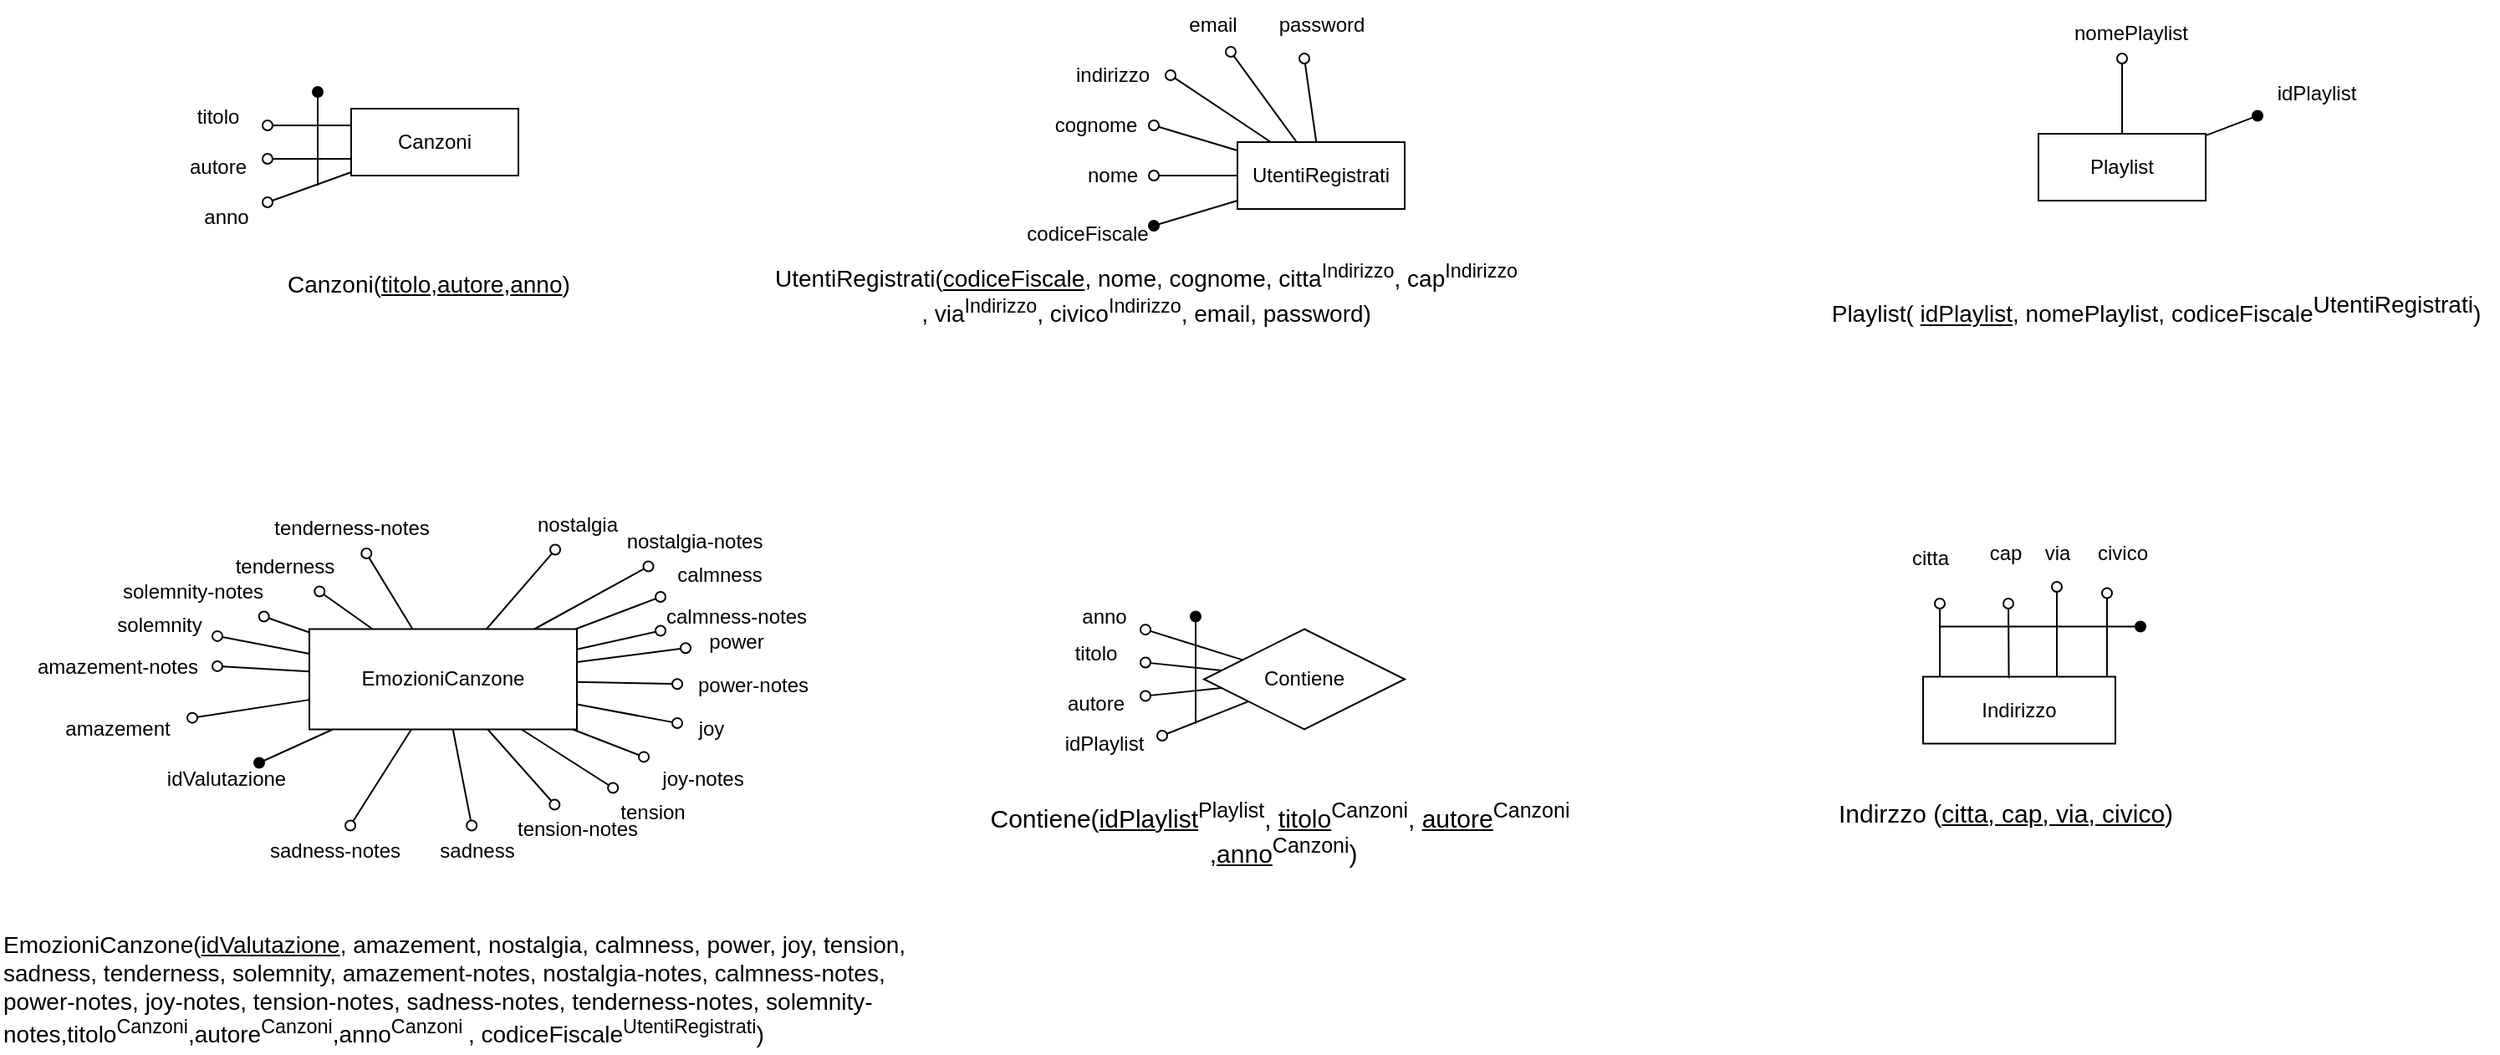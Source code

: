 <mxfile version="21.3.2" type="device">
  <diagram id="R2lEEEUBdFMjLlhIrx00" name="Page-1">
    <mxGraphModel dx="1434" dy="796" grid="1" gridSize="10" guides="1" tooltips="1" connect="1" arrows="1" fold="1" page="1" pageScale="1" pageWidth="1654" pageHeight="1169" math="0" shadow="0" extFonts="Permanent Marker^https://fonts.googleapis.com/css?family=Permanent+Marker">
      <root>
        <mxCell id="0" />
        <mxCell id="1" parent="0" />
        <mxCell id="X9WCBh2QZouLG1bWIAwy-38" value="UtentiRegistrati" style="whiteSpace=wrap;html=1;align=center;" parent="1" vertex="1">
          <mxGeometry x="780" y="354" width="100" height="40" as="geometry" />
        </mxCell>
        <mxCell id="X9WCBh2QZouLG1bWIAwy-39" value="Playlist" style="whiteSpace=wrap;html=1;align=center;" parent="1" vertex="1">
          <mxGeometry x="1259" y="349" width="100" height="40" as="geometry" />
        </mxCell>
        <mxCell id="X9WCBh2QZouLG1bWIAwy-41" value="Canzoni" style="whiteSpace=wrap;html=1;align=center;" parent="1" vertex="1">
          <mxGeometry x="250" y="334" width="100" height="40" as="geometry" />
        </mxCell>
        <mxCell id="X9WCBh2QZouLG1bWIAwy-42" value="EmozioniCanzone" style="whiteSpace=wrap;html=1;align=center;" parent="1" vertex="1">
          <mxGeometry x="225" y="645.25" width="160" height="60" as="geometry" />
        </mxCell>
        <mxCell id="X9WCBh2QZouLG1bWIAwy-43" value="" style="endArrow=none;html=1;rounded=0;startArrow=oval;startFill=1;" parent="1" target="X9WCBh2QZouLG1bWIAwy-38" edge="1">
          <mxGeometry relative="1" as="geometry">
            <mxPoint x="730" y="404" as="sourcePoint" />
            <mxPoint x="800" y="394" as="targetPoint" />
          </mxGeometry>
        </mxCell>
        <mxCell id="X9WCBh2QZouLG1bWIAwy-44" value="" style="endArrow=none;html=1;rounded=0;startArrow=oval;startFill=0;" parent="1" target="X9WCBh2QZouLG1bWIAwy-38" edge="1">
          <mxGeometry relative="1" as="geometry">
            <mxPoint x="730" y="374" as="sourcePoint" />
            <mxPoint x="750" y="354" as="targetPoint" />
          </mxGeometry>
        </mxCell>
        <mxCell id="X9WCBh2QZouLG1bWIAwy-49" value="" style="endArrow=none;html=1;rounded=0;startArrow=oval;startFill=0;" parent="1" target="X9WCBh2QZouLG1bWIAwy-38" edge="1">
          <mxGeometry relative="1" as="geometry">
            <mxPoint x="730" y="344" as="sourcePoint" />
            <mxPoint x="770" y="334" as="targetPoint" />
          </mxGeometry>
        </mxCell>
        <mxCell id="X9WCBh2QZouLG1bWIAwy-50" value="" style="endArrow=none;html=1;rounded=0;startArrow=oval;startFill=0;" parent="1" target="X9WCBh2QZouLG1bWIAwy-38" edge="1">
          <mxGeometry relative="1" as="geometry">
            <mxPoint x="740" y="314" as="sourcePoint" />
            <mxPoint x="790" y="304" as="targetPoint" />
          </mxGeometry>
        </mxCell>
        <mxCell id="X9WCBh2QZouLG1bWIAwy-51" value="" style="endArrow=none;html=1;rounded=0;startArrow=oval;startFill=0;exitX=0.72;exitY=1.033;exitDx=0;exitDy=0;exitPerimeter=0;" parent="1" source="X9WCBh2QZouLG1bWIAwy-58" target="X9WCBh2QZouLG1bWIAwy-38" edge="1">
          <mxGeometry relative="1" as="geometry">
            <mxPoint x="780" y="304" as="sourcePoint" />
            <mxPoint x="840" y="294" as="targetPoint" />
          </mxGeometry>
        </mxCell>
        <mxCell id="X9WCBh2QZouLG1bWIAwy-52" value="" style="endArrow=none;html=1;rounded=0;startArrow=oval;startFill=0;" parent="1" target="X9WCBh2QZouLG1bWIAwy-38" edge="1">
          <mxGeometry relative="1" as="geometry">
            <mxPoint x="820" y="304" as="sourcePoint" />
            <mxPoint x="880" y="284" as="targetPoint" />
          </mxGeometry>
        </mxCell>
        <mxCell id="X9WCBh2QZouLG1bWIAwy-54" value="codiceFiscale" style="text;html=1;align=center;verticalAlign=middle;resizable=0;points=[];autosize=1;strokeColor=none;fillColor=none;" parent="1" vertex="1">
          <mxGeometry x="640" y="394" width="100" height="30" as="geometry" />
        </mxCell>
        <mxCell id="X9WCBh2QZouLG1bWIAwy-55" value="nome" style="text;html=1;align=center;verticalAlign=middle;resizable=0;points=[];autosize=1;strokeColor=none;fillColor=none;" parent="1" vertex="1">
          <mxGeometry x="680" y="359" width="50" height="30" as="geometry" />
        </mxCell>
        <mxCell id="X9WCBh2QZouLG1bWIAwy-56" value="cognome" style="text;html=1;align=center;verticalAlign=middle;resizable=0;points=[];autosize=1;strokeColor=none;fillColor=none;" parent="1" vertex="1">
          <mxGeometry x="660" y="329" width="70" height="30" as="geometry" />
        </mxCell>
        <mxCell id="X9WCBh2QZouLG1bWIAwy-57" value="indirizzo" style="text;html=1;align=center;verticalAlign=middle;resizable=0;points=[];autosize=1;strokeColor=none;fillColor=none;" parent="1" vertex="1">
          <mxGeometry x="670" y="299" width="70" height="30" as="geometry" />
        </mxCell>
        <mxCell id="X9WCBh2QZouLG1bWIAwy-58" value="email" style="text;html=1;align=center;verticalAlign=middle;resizable=0;points=[];autosize=1;strokeColor=none;fillColor=none;" parent="1" vertex="1">
          <mxGeometry x="740" y="269" width="50" height="30" as="geometry" />
        </mxCell>
        <mxCell id="X9WCBh2QZouLG1bWIAwy-59" value="password" style="text;html=1;align=center;verticalAlign=middle;resizable=0;points=[];autosize=1;strokeColor=none;fillColor=none;" parent="1" vertex="1">
          <mxGeometry x="795" y="269" width="70" height="30" as="geometry" />
        </mxCell>
        <mxCell id="X9WCBh2QZouLG1bWIAwy-60" value="" style="endArrow=none;html=1;rounded=0;startArrow=oval;startFill=1;" parent="1" source="X9WCBh2QZouLG1bWIAwy-61" target="X9WCBh2QZouLG1bWIAwy-39" edge="1">
          <mxGeometry relative="1" as="geometry">
            <mxPoint x="1396.5" y="409" as="sourcePoint" />
            <mxPoint x="1236.5" y="409" as="targetPoint" />
          </mxGeometry>
        </mxCell>
        <mxCell id="X9WCBh2QZouLG1bWIAwy-61" value="idPlaylist" style="text;html=1;align=center;verticalAlign=middle;resizable=0;points=[];autosize=1;strokeColor=none;fillColor=none;" parent="1" vertex="1">
          <mxGeometry x="1390" y="310" width="70" height="30" as="geometry" />
        </mxCell>
        <mxCell id="X9WCBh2QZouLG1bWIAwy-63" value="" style="endArrow=none;html=1;rounded=0;startArrow=oval;startFill=0;entryX=0;entryY=0.25;entryDx=0;entryDy=0;" parent="1" target="X9WCBh2QZouLG1bWIAwy-41" edge="1">
          <mxGeometry relative="1" as="geometry">
            <mxPoint x="200" y="344" as="sourcePoint" />
            <mxPoint x="230" y="384" as="targetPoint" />
          </mxGeometry>
        </mxCell>
        <mxCell id="X9WCBh2QZouLG1bWIAwy-64" value="" style="endArrow=none;html=1;rounded=0;startArrow=oval;startFill=0;entryX=0;entryY=0.75;entryDx=0;entryDy=0;" parent="1" target="X9WCBh2QZouLG1bWIAwy-41" edge="1">
          <mxGeometry relative="1" as="geometry">
            <mxPoint x="200" y="364" as="sourcePoint" />
            <mxPoint x="290" y="419" as="targetPoint" />
          </mxGeometry>
        </mxCell>
        <mxCell id="X9WCBh2QZouLG1bWIAwy-65" value="" style="endArrow=none;html=1;rounded=0;startArrow=oval;startFill=0;" parent="1" source="X9WCBh2QZouLG1bWIAwy-71" target="X9WCBh2QZouLG1bWIAwy-41" edge="1">
          <mxGeometry relative="1" as="geometry">
            <mxPoint x="220" y="394" as="sourcePoint" />
            <mxPoint x="300" y="424" as="targetPoint" />
          </mxGeometry>
        </mxCell>
        <mxCell id="X9WCBh2QZouLG1bWIAwy-67" value="titolo" style="text;html=1;align=center;verticalAlign=middle;resizable=0;points=[];autosize=1;strokeColor=none;fillColor=none;" parent="1" vertex="1">
          <mxGeometry x="145" y="324" width="50" height="30" as="geometry" />
        </mxCell>
        <mxCell id="X9WCBh2QZouLG1bWIAwy-68" value="autore" style="text;html=1;align=center;verticalAlign=middle;resizable=0;points=[];autosize=1;strokeColor=none;fillColor=none;" parent="1" vertex="1">
          <mxGeometry x="140" y="354" width="60" height="30" as="geometry" />
        </mxCell>
        <mxCell id="X9WCBh2QZouLG1bWIAwy-70" value="" style="endArrow=none;html=1;rounded=0;startArrow=oval;startFill=1;" parent="1" edge="1">
          <mxGeometry relative="1" as="geometry">
            <mxPoint x="230" y="324" as="sourcePoint" />
            <mxPoint x="230" y="380" as="targetPoint" />
          </mxGeometry>
        </mxCell>
        <mxCell id="X9WCBh2QZouLG1bWIAwy-71" value="anno" style="text;html=1;align=center;verticalAlign=middle;resizable=0;points=[];autosize=1;strokeColor=none;fillColor=none;" parent="1" vertex="1">
          <mxGeometry x="150" y="384" width="50" height="30" as="geometry" />
        </mxCell>
        <mxCell id="X9WCBh2QZouLG1bWIAwy-78" value="" style="endArrow=none;html=1;rounded=0;startArrow=oval;startFill=1;" parent="1" target="X9WCBh2QZouLG1bWIAwy-42" edge="1">
          <mxGeometry relative="1" as="geometry">
            <mxPoint x="195" y="725.25" as="sourcePoint" />
            <mxPoint x="215" y="722.75" as="targetPoint" />
          </mxGeometry>
        </mxCell>
        <mxCell id="X9WCBh2QZouLG1bWIAwy-79" value="idValutazione" style="text;html=1;align=center;verticalAlign=middle;resizable=0;points=[];autosize=1;strokeColor=none;fillColor=none;" parent="1" vertex="1">
          <mxGeometry x="130" y="720.25" width="90" height="30" as="geometry" />
        </mxCell>
        <mxCell id="X9WCBh2QZouLG1bWIAwy-85" value="" style="endArrow=none;html=1;rounded=0;startArrow=oval;startFill=0;" parent="1" source="X9WCBh2QZouLG1bWIAwy-104" target="X9WCBh2QZouLG1bWIAwy-42" edge="1">
          <mxGeometry relative="1" as="geometry">
            <mxPoint x="160" y="627.75" as="sourcePoint" />
            <mxPoint x="235" y="515.25" as="targetPoint" />
          </mxGeometry>
        </mxCell>
        <mxCell id="X9WCBh2QZouLG1bWIAwy-86" value="" style="endArrow=none;html=1;rounded=0;startArrow=oval;startFill=0;" parent="1" source="X9WCBh2QZouLG1bWIAwy-115" target="X9WCBh2QZouLG1bWIAwy-42" edge="1">
          <mxGeometry relative="1" as="geometry">
            <mxPoint x="460" y="637.75" as="sourcePoint" />
            <mxPoint x="485" y="595.25" as="targetPoint" />
          </mxGeometry>
        </mxCell>
        <mxCell id="X9WCBh2QZouLG1bWIAwy-87" value="" style="endArrow=none;html=1;rounded=0;startArrow=oval;startFill=0;" parent="1" source="X9WCBh2QZouLG1bWIAwy-116" target="X9WCBh2QZouLG1bWIAwy-42" edge="1">
          <mxGeometry relative="1" as="geometry">
            <mxPoint x="450" y="667.75" as="sourcePoint" />
            <mxPoint x="460" y="605.25" as="targetPoint" />
          </mxGeometry>
        </mxCell>
        <mxCell id="X9WCBh2QZouLG1bWIAwy-88" value="" style="endArrow=none;html=1;rounded=0;startArrow=oval;startFill=0;" parent="1" target="X9WCBh2QZouLG1bWIAwy-42" edge="1">
          <mxGeometry relative="1" as="geometry">
            <mxPoint x="435" y="646.264" as="sourcePoint" />
            <mxPoint x="430" y="565.25" as="targetPoint" />
          </mxGeometry>
        </mxCell>
        <mxCell id="X9WCBh2QZouLG1bWIAwy-89" value="" style="endArrow=none;html=1;rounded=0;startArrow=oval;startFill=0;" parent="1" source="X9WCBh2QZouLG1bWIAwy-114" target="X9WCBh2QZouLG1bWIAwy-42" edge="1">
          <mxGeometry relative="1" as="geometry">
            <mxPoint x="450" y="617.75" as="sourcePoint" />
            <mxPoint x="440" y="615.25" as="targetPoint" />
          </mxGeometry>
        </mxCell>
        <mxCell id="X9WCBh2QZouLG1bWIAwy-90" value="" style="endArrow=none;html=1;rounded=0;startArrow=oval;startFill=0;" parent="1" source="X9WCBh2QZouLG1bWIAwy-112" target="X9WCBh2QZouLG1bWIAwy-42" edge="1">
          <mxGeometry relative="1" as="geometry">
            <mxPoint x="430" y="577.75" as="sourcePoint" />
            <mxPoint x="400" y="565.25" as="targetPoint" />
          </mxGeometry>
        </mxCell>
        <mxCell id="X9WCBh2QZouLG1bWIAwy-91" value="" style="endArrow=none;html=1;rounded=0;startArrow=oval;startFill=0;" parent="1" source="X9WCBh2QZouLG1bWIAwy-111" target="X9WCBh2QZouLG1bWIAwy-42" edge="1">
          <mxGeometry relative="1" as="geometry">
            <mxPoint x="360" y="567.75" as="sourcePoint" />
            <mxPoint x="385" y="595.25" as="targetPoint" />
          </mxGeometry>
        </mxCell>
        <mxCell id="X9WCBh2QZouLG1bWIAwy-92" value="" style="endArrow=none;html=1;rounded=0;startArrow=oval;startFill=0;" parent="1" source="X9WCBh2QZouLG1bWIAwy-110" target="X9WCBh2QZouLG1bWIAwy-42" edge="1">
          <mxGeometry relative="1" as="geometry">
            <mxPoint x="400" y="599" as="sourcePoint" />
            <mxPoint x="340" y="565.25" as="targetPoint" />
          </mxGeometry>
        </mxCell>
        <mxCell id="X9WCBh2QZouLG1bWIAwy-93" value="" style="endArrow=none;html=1;rounded=0;startArrow=oval;startFill=0;" parent="1" source="X9WCBh2QZouLG1bWIAwy-109" target="X9WCBh2QZouLG1bWIAwy-42" edge="1">
          <mxGeometry relative="1" as="geometry">
            <mxPoint x="290" y="557.75" as="sourcePoint" />
            <mxPoint x="340" y="545.25" as="targetPoint" />
          </mxGeometry>
        </mxCell>
        <mxCell id="X9WCBh2QZouLG1bWIAwy-94" value="" style="endArrow=none;html=1;rounded=0;startArrow=oval;startFill=0;" parent="1" source="X9WCBh2QZouLG1bWIAwy-108" target="X9WCBh2QZouLG1bWIAwy-42" edge="1">
          <mxGeometry relative="1" as="geometry">
            <mxPoint x="260" y="565.75" as="sourcePoint" />
            <mxPoint x="290" y="515.25" as="targetPoint" />
          </mxGeometry>
        </mxCell>
        <mxCell id="X9WCBh2QZouLG1bWIAwy-95" value="" style="endArrow=none;html=1;rounded=0;startArrow=oval;startFill=0;" parent="1" source="X9WCBh2QZouLG1bWIAwy-106" target="X9WCBh2QZouLG1bWIAwy-42" edge="1">
          <mxGeometry relative="1" as="geometry">
            <mxPoint x="210" y="585.75" as="sourcePoint" />
            <mxPoint x="210" y="545.25" as="targetPoint" />
          </mxGeometry>
        </mxCell>
        <mxCell id="X9WCBh2QZouLG1bWIAwy-96" value="" style="endArrow=none;html=1;rounded=0;startArrow=oval;startFill=0;" parent="1" source="X9WCBh2QZouLG1bWIAwy-107" target="X9WCBh2QZouLG1bWIAwy-42" edge="1">
          <mxGeometry relative="1" as="geometry">
            <mxPoint x="230" y="567.75" as="sourcePoint" />
            <mxPoint x="290" y="585.25" as="targetPoint" />
          </mxGeometry>
        </mxCell>
        <mxCell id="X9WCBh2QZouLG1bWIAwy-97" value="" style="endArrow=none;html=1;rounded=0;startArrow=oval;startFill=0;" parent="1" target="X9WCBh2QZouLG1bWIAwy-42" edge="1">
          <mxGeometry relative="1" as="geometry">
            <mxPoint x="170" y="667.462" as="sourcePoint" />
            <mxPoint x="280" y="625.25" as="targetPoint" />
          </mxGeometry>
        </mxCell>
        <mxCell id="X9WCBh2QZouLG1bWIAwy-98" value="" style="endArrow=none;html=1;rounded=0;startArrow=oval;startFill=0;" parent="1" source="X9WCBh2QZouLG1bWIAwy-117" target="X9WCBh2QZouLG1bWIAwy-42" edge="1">
          <mxGeometry relative="1" as="geometry">
            <mxPoint x="450" y="687.75" as="sourcePoint" />
            <mxPoint x="425" y="555.25" as="targetPoint" />
          </mxGeometry>
        </mxCell>
        <mxCell id="X9WCBh2QZouLG1bWIAwy-99" value="" style="endArrow=none;html=1;rounded=0;startArrow=oval;startFill=0;" parent="1" source="X9WCBh2QZouLG1bWIAwy-120" target="X9WCBh2QZouLG1bWIAwy-42" edge="1">
          <mxGeometry relative="1" as="geometry">
            <mxPoint x="340" y="767.75" as="sourcePoint" />
            <mxPoint x="380" y="780.25" as="targetPoint" />
          </mxGeometry>
        </mxCell>
        <mxCell id="X9WCBh2QZouLG1bWIAwy-100" value="" style="endArrow=none;html=1;rounded=0;startArrow=oval;startFill=0;" parent="1" source="X9WCBh2QZouLG1bWIAwy-118" target="X9WCBh2QZouLG1bWIAwy-42" edge="1">
          <mxGeometry relative="1" as="geometry">
            <mxPoint x="425" y="707.75" as="sourcePoint" />
            <mxPoint x="460" y="740.25" as="targetPoint" />
          </mxGeometry>
        </mxCell>
        <mxCell id="X9WCBh2QZouLG1bWIAwy-101" value="" style="endArrow=none;html=1;rounded=0;startArrow=oval;startFill=0;" parent="1" source="X9WCBh2QZouLG1bWIAwy-121" target="X9WCBh2QZouLG1bWIAwy-42" edge="1">
          <mxGeometry relative="1" as="geometry">
            <mxPoint x="370" y="757.75" as="sourcePoint" />
            <mxPoint x="430" y="800.25" as="targetPoint" />
          </mxGeometry>
        </mxCell>
        <mxCell id="X9WCBh2QZouLG1bWIAwy-103" value="" style="endArrow=none;html=1;rounded=0;startArrow=oval;startFill=0;" parent="1" source="X9WCBh2QZouLG1bWIAwy-119" target="X9WCBh2QZouLG1bWIAwy-42" edge="1">
          <mxGeometry relative="1" as="geometry">
            <mxPoint x="410" y="737.75" as="sourcePoint" />
            <mxPoint x="430" y="785.25" as="targetPoint" />
          </mxGeometry>
        </mxCell>
        <mxCell id="X9WCBh2QZouLG1bWIAwy-104" value="amazement" style="text;html=1;align=center;verticalAlign=middle;resizable=0;points=[];autosize=1;strokeColor=none;fillColor=none;" parent="1" vertex="1">
          <mxGeometry x="65" y="690.25" width="90" height="30" as="geometry" />
        </mxCell>
        <mxCell id="X9WCBh2QZouLG1bWIAwy-105" value="amazement-notes" style="text;html=1;align=center;verticalAlign=middle;resizable=0;points=[];autosize=1;strokeColor=none;fillColor=none;" parent="1" vertex="1">
          <mxGeometry x="50" y="652.75" width="120" height="30" as="geometry" />
        </mxCell>
        <mxCell id="X9WCBh2QZouLG1bWIAwy-106" value="solemnity" style="text;html=1;align=center;verticalAlign=middle;resizable=0;points=[];autosize=1;strokeColor=none;fillColor=none;" parent="1" vertex="1">
          <mxGeometry x="100" y="627.75" width="70" height="30" as="geometry" />
        </mxCell>
        <mxCell id="X9WCBh2QZouLG1bWIAwy-107" value="solemnity-notes" style="text;html=1;align=center;verticalAlign=middle;resizable=0;points=[];autosize=1;strokeColor=none;fillColor=none;" parent="1" vertex="1">
          <mxGeometry x="100" y="607.75" width="110" height="30" as="geometry" />
        </mxCell>
        <mxCell id="X9WCBh2QZouLG1bWIAwy-108" value="tenderness" style="text;html=1;align=center;verticalAlign=middle;resizable=0;points=[];autosize=1;strokeColor=none;fillColor=none;" parent="1" vertex="1">
          <mxGeometry x="170" y="592.75" width="80" height="30" as="geometry" />
        </mxCell>
        <mxCell id="X9WCBh2QZouLG1bWIAwy-109" value="tenderness-notes" style="text;html=1;align=center;verticalAlign=middle;resizable=0;points=[];autosize=1;strokeColor=none;fillColor=none;" parent="1" vertex="1">
          <mxGeometry x="190" y="570" width="120" height="30" as="geometry" />
        </mxCell>
        <mxCell id="X9WCBh2QZouLG1bWIAwy-110" value="nostalgia" style="text;html=1;align=center;verticalAlign=middle;resizable=0;points=[];autosize=1;strokeColor=none;fillColor=none;" parent="1" vertex="1">
          <mxGeometry x="350" y="567.75" width="70" height="30" as="geometry" />
        </mxCell>
        <mxCell id="X9WCBh2QZouLG1bWIAwy-111" value="nostalgia-notes" style="text;html=1;align=center;verticalAlign=middle;resizable=0;points=[];autosize=1;strokeColor=none;fillColor=none;" parent="1" vertex="1">
          <mxGeometry x="405" y="577.75" width="100" height="30" as="geometry" />
        </mxCell>
        <mxCell id="X9WCBh2QZouLG1bWIAwy-112" value="calmness" style="text;html=1;align=center;verticalAlign=middle;resizable=0;points=[];autosize=1;strokeColor=none;fillColor=none;" parent="1" vertex="1">
          <mxGeometry x="435" y="597.75" width="70" height="30" as="geometry" />
        </mxCell>
        <mxCell id="X9WCBh2QZouLG1bWIAwy-113" value="calmness-notes" style="text;html=1;align=center;verticalAlign=middle;resizable=0;points=[];autosize=1;strokeColor=none;fillColor=none;" parent="1" vertex="1">
          <mxGeometry x="425" y="622.75" width="110" height="30" as="geometry" />
        </mxCell>
        <mxCell id="X9WCBh2QZouLG1bWIAwy-114" value="power" style="text;html=1;align=center;verticalAlign=middle;resizable=0;points=[];autosize=1;strokeColor=none;fillColor=none;" parent="1" vertex="1">
          <mxGeometry x="450" y="637.75" width="60" height="30" as="geometry" />
        </mxCell>
        <mxCell id="X9WCBh2QZouLG1bWIAwy-115" value="power-notes" style="text;html=1;align=center;verticalAlign=middle;resizable=0;points=[];autosize=1;strokeColor=none;fillColor=none;" parent="1" vertex="1">
          <mxGeometry x="445" y="664" width="90" height="30" as="geometry" />
        </mxCell>
        <mxCell id="X9WCBh2QZouLG1bWIAwy-116" value="joy" style="text;html=1;align=center;verticalAlign=middle;resizable=0;points=[];autosize=1;strokeColor=none;fillColor=none;" parent="1" vertex="1">
          <mxGeometry x="445" y="690.25" width="40" height="30" as="geometry" />
        </mxCell>
        <mxCell id="X9WCBh2QZouLG1bWIAwy-117" value="joy-notes" style="text;html=1;align=center;verticalAlign=middle;resizable=0;points=[];autosize=1;strokeColor=none;fillColor=none;" parent="1" vertex="1">
          <mxGeometry x="425" y="720.25" width="70" height="30" as="geometry" />
        </mxCell>
        <mxCell id="X9WCBh2QZouLG1bWIAwy-118" value="tension" style="text;html=1;align=center;verticalAlign=middle;resizable=0;points=[];autosize=1;strokeColor=none;fillColor=none;" parent="1" vertex="1">
          <mxGeometry x="400" y="740.25" width="60" height="30" as="geometry" />
        </mxCell>
        <mxCell id="X9WCBh2QZouLG1bWIAwy-119" value="tension-notes" style="text;html=1;align=center;verticalAlign=middle;resizable=0;points=[];autosize=1;strokeColor=none;fillColor=none;" parent="1" vertex="1">
          <mxGeometry x="335" y="750.25" width="100" height="30" as="geometry" />
        </mxCell>
        <mxCell id="X9WCBh2QZouLG1bWIAwy-120" value="sadness-notes" style="text;html=1;align=center;verticalAlign=middle;resizable=0;points=[];autosize=1;strokeColor=none;fillColor=none;" parent="1" vertex="1">
          <mxGeometry x="190" y="762.75" width="100" height="30" as="geometry" />
        </mxCell>
        <mxCell id="X9WCBh2QZouLG1bWIAwy-121" value="sadness" style="text;html=1;align=center;verticalAlign=middle;resizable=0;points=[];autosize=1;strokeColor=none;fillColor=none;" parent="1" vertex="1">
          <mxGeometry x="290" y="762.75" width="70" height="30" as="geometry" />
        </mxCell>
        <mxCell id="X9WCBh2QZouLG1bWIAwy-130" value="Contiene" style="shape=rhombus;perimeter=rhombusPerimeter;whiteSpace=wrap;html=1;align=center;" parent="1" vertex="1">
          <mxGeometry x="760" y="645.25" width="120" height="60" as="geometry" />
        </mxCell>
        <mxCell id="NtJQgsT2kBxUMnVvbg84-1" value="" style="endArrow=none;html=1;rounded=0;startArrow=oval;startFill=0;" parent="1" target="X9WCBh2QZouLG1bWIAwy-39" edge="1">
          <mxGeometry relative="1" as="geometry">
            <mxPoint x="1309" y="304" as="sourcePoint" />
            <mxPoint x="1239" y="338.997" as="targetPoint" />
          </mxGeometry>
        </mxCell>
        <mxCell id="NtJQgsT2kBxUMnVvbg84-2" value="nomePlaylist" style="text;html=1;align=center;verticalAlign=middle;resizable=0;points=[];autosize=1;strokeColor=none;fillColor=none;" parent="1" vertex="1">
          <mxGeometry x="1269" y="274" width="90" height="30" as="geometry" />
        </mxCell>
        <mxCell id="uMZJFHJFrMh6VU6vfNvN-1" value="" style="endArrow=none;html=1;rounded=0;startArrow=oval;startFill=0;" parent="1" target="X9WCBh2QZouLG1bWIAwy-130" edge="1">
          <mxGeometry relative="1" as="geometry">
            <mxPoint x="725" y="665.25" as="sourcePoint" />
            <mxPoint x="775" y="665.25" as="targetPoint" />
          </mxGeometry>
        </mxCell>
        <mxCell id="uMZJFHJFrMh6VU6vfNvN-2" value="" style="endArrow=none;html=1;rounded=0;startArrow=oval;startFill=0;" parent="1" target="X9WCBh2QZouLG1bWIAwy-130" edge="1">
          <mxGeometry relative="1" as="geometry">
            <mxPoint x="725" y="685.25" as="sourcePoint" />
            <mxPoint x="775" y="685.25" as="targetPoint" />
          </mxGeometry>
        </mxCell>
        <mxCell id="uMZJFHJFrMh6VU6vfNvN-3" value="titolo" style="text;html=1;align=center;verticalAlign=middle;resizable=0;points=[];autosize=1;strokeColor=none;fillColor=none;" parent="1" vertex="1">
          <mxGeometry x="670" y="645.25" width="50" height="30" as="geometry" />
        </mxCell>
        <mxCell id="uMZJFHJFrMh6VU6vfNvN-4" value="autore" style="text;html=1;align=center;verticalAlign=middle;resizable=0;points=[];autosize=1;strokeColor=none;fillColor=none;" parent="1" vertex="1">
          <mxGeometry x="665" y="675.25" width="60" height="30" as="geometry" />
        </mxCell>
        <mxCell id="uMZJFHJFrMh6VU6vfNvN-5" value="" style="endArrow=none;html=1;rounded=0;startArrow=oval;startFill=1;" parent="1" edge="1">
          <mxGeometry relative="1" as="geometry">
            <mxPoint x="755" y="637.75" as="sourcePoint" />
            <mxPoint x="755" y="701.75" as="targetPoint" />
          </mxGeometry>
        </mxCell>
        <mxCell id="uMZJFHJFrMh6VU6vfNvN-6" value="idPlaylist" style="text;html=1;align=center;verticalAlign=middle;resizable=0;points=[];autosize=1;strokeColor=none;fillColor=none;" parent="1" vertex="1">
          <mxGeometry x="665" y="699" width="70" height="30" as="geometry" />
        </mxCell>
        <mxCell id="uMZJFHJFrMh6VU6vfNvN-7" value="" style="endArrow=none;html=1;rounded=0;startArrow=oval;startFill=0;" parent="1" target="X9WCBh2QZouLG1bWIAwy-130" edge="1">
          <mxGeometry relative="1" as="geometry">
            <mxPoint x="735" y="709" as="sourcePoint" />
            <mxPoint x="780" y="690" as="targetPoint" />
          </mxGeometry>
        </mxCell>
        <mxCell id="uMZJFHJFrMh6VU6vfNvN-9" value="Contiene(&lt;u&gt;idPlaylist&lt;/u&gt;&lt;sup style=&quot;&quot;&gt;Playlist&lt;/sup&gt;, &lt;u&gt;titolo&lt;/u&gt;&lt;sup style=&quot;&quot;&gt;Canzoni&lt;/sup&gt;,&amp;nbsp;&lt;u style=&quot;border-color: var(--border-color);&quot;&gt;autore&lt;/u&gt;&lt;sup style=&quot;border-color: var(--border-color);&quot;&gt;Canzoni&lt;/sup&gt;&lt;br&gt;&amp;nbsp;,&lt;u&gt;anno&lt;/u&gt;&lt;sup style=&quot;&quot;&gt;Canzoni&lt;/sup&gt;)" style="text;html=1;align=center;verticalAlign=top;resizable=0;points=[];autosize=1;strokeColor=none;fillColor=none;fontSize=15;" parent="1" vertex="1">
          <mxGeometry x="620" y="740.25" width="370" height="60" as="geometry" />
        </mxCell>
        <mxCell id="uMZJFHJFrMh6VU6vfNvN-11" value="EmozioniCanzone(&lt;u&gt;idValutazione&lt;/u&gt;, amazement, nostalgia, calmness, power, joy, tension, sadness, tenderness, solemnity, amazement-notes, nostalgia-notes, calmness-notes, power-notes, joy-notes, tension-notes, sadness-notes, tenderness-notes, solemnity-notes,titolo&lt;sup&gt;Canzoni&lt;/sup&gt;,autore&lt;sup&gt;Canzoni&lt;/sup&gt;,anno&lt;sup style=&quot;border-color: var(--border-color);&quot;&gt;Canzoni &lt;/sup&gt;&lt;span style=&quot;border-color: var(--border-color);&quot;&gt;,&amp;nbsp;&lt;/span&gt;codiceFiscale&lt;sup style=&quot;border-color: var(--border-color);&quot;&gt;UtentiRegistrati&lt;/sup&gt;)" style="text;whiteSpace=wrap;html=1;fontSize=14;" parent="1" vertex="1">
          <mxGeometry x="40" y="819" width="560" height="80" as="geometry" />
        </mxCell>
        <mxCell id="uMZJFHJFrMh6VU6vfNvN-12" value="UtentiRegistrati(&lt;u&gt;codiceFiscale&lt;/u&gt;, nome, cognome, citta&lt;sup&gt;Indirizzo&lt;/sup&gt;, cap&lt;sup&gt;Indirizzo&lt;/sup&gt;&lt;br&gt;, via&lt;sup&gt;Indirizzo&lt;/sup&gt;, civico&lt;sup&gt;Indirizzo&lt;/sup&gt;, email, password)" style="text;html=1;align=center;verticalAlign=middle;resizable=0;points=[];autosize=1;strokeColor=none;fillColor=none;fontSize=14;" parent="1" vertex="1">
          <mxGeometry x="490" y="419" width="470" height="50" as="geometry" />
        </mxCell>
        <mxCell id="uMZJFHJFrMh6VU6vfNvN-13" value="Playlist( &lt;u&gt;idPlaylist&lt;/u&gt;, nomePlaylist, codiceFiscale&lt;sup style=&quot;font-size: 14px;&quot;&gt;UtentiRegistrati&lt;/sup&gt;)" style="text;html=1;align=center;verticalAlign=middle;resizable=0;points=[];autosize=1;strokeColor=none;fillColor=none;fontSize=14;" parent="1" vertex="1">
          <mxGeometry x="1124" y="434" width="410" height="40" as="geometry" />
        </mxCell>
        <mxCell id="uMZJFHJFrMh6VU6vfNvN-15" value="Canzoni(&lt;u&gt;titolo&lt;/u&gt;,&lt;u&gt;autore&lt;/u&gt;,&lt;u&gt;anno&lt;/u&gt;)" style="text;whiteSpace=wrap;html=1;fontSize=14;" parent="1" vertex="1">
          <mxGeometry x="210" y="424" width="180" height="40" as="geometry" />
        </mxCell>
        <mxCell id="E54WmxcDRFIERYKBtLCP-1" value="Indirizzo" style="rounded=0;whiteSpace=wrap;html=1;" parent="1" vertex="1">
          <mxGeometry x="1190" y="673.75" width="115" height="40" as="geometry" />
        </mxCell>
        <mxCell id="E54WmxcDRFIERYKBtLCP-2" value="" style="endArrow=oval;html=1;rounded=0;startArrow=none;startFill=0;endFill=0;" parent="1" edge="1">
          <mxGeometry width="50" height="50" relative="1" as="geometry">
            <mxPoint x="1200" y="673.75" as="sourcePoint" />
            <mxPoint x="1200" y="630" as="targetPoint" />
          </mxGeometry>
        </mxCell>
        <mxCell id="E54WmxcDRFIERYKBtLCP-3" value="" style="endArrow=oval;html=1;rounded=0;startArrow=none;startFill=0;endFill=0;exitX=0.446;exitY=0.023;exitDx=0;exitDy=0;exitPerimeter=0;" parent="1" source="E54WmxcDRFIERYKBtLCP-1" edge="1">
          <mxGeometry width="50" height="50" relative="1" as="geometry">
            <mxPoint x="1240" y="663.75" as="sourcePoint" />
            <mxPoint x="1241" y="630" as="targetPoint" />
          </mxGeometry>
        </mxCell>
        <mxCell id="E54WmxcDRFIERYKBtLCP-4" value="" style="endArrow=oval;html=1;rounded=0;endFill=0;" parent="1" edge="1">
          <mxGeometry width="50" height="50" relative="1" as="geometry">
            <mxPoint x="1270" y="673.75" as="sourcePoint" />
            <mxPoint x="1270" y="620" as="targetPoint" />
          </mxGeometry>
        </mxCell>
        <mxCell id="E54WmxcDRFIERYKBtLCP-5" value="" style="endArrow=oval;html=1;rounded=0;entryX=0.25;entryY=1;entryDx=0;entryDy=0;endFill=0;" parent="1" edge="1">
          <mxGeometry width="50" height="50" relative="1" as="geometry">
            <mxPoint x="1300" y="673.75" as="sourcePoint" />
            <mxPoint x="1300" y="623.75" as="targetPoint" />
            <Array as="points" />
          </mxGeometry>
        </mxCell>
        <mxCell id="E54WmxcDRFIERYKBtLCP-6" value="" style="endArrow=oval;html=1;rounded=0;endFill=1;" parent="1" edge="1">
          <mxGeometry width="50" height="50" relative="1" as="geometry">
            <mxPoint x="1200" y="643.75" as="sourcePoint" />
            <mxPoint x="1320" y="643.75" as="targetPoint" />
          </mxGeometry>
        </mxCell>
        <mxCell id="E54WmxcDRFIERYKBtLCP-7" value="citta" style="text;html=1;align=center;verticalAlign=middle;resizable=0;points=[];autosize=1;strokeColor=none;fillColor=none;" parent="1" vertex="1">
          <mxGeometry x="1169" y="588" width="50" height="30" as="geometry" />
        </mxCell>
        <mxCell id="E54WmxcDRFIERYKBtLCP-10" value="cap" style="text;html=1;align=center;verticalAlign=middle;resizable=0;points=[];autosize=1;strokeColor=none;fillColor=none;" parent="1" vertex="1">
          <mxGeometry x="1219" y="585" width="40" height="30" as="geometry" />
        </mxCell>
        <mxCell id="E54WmxcDRFIERYKBtLCP-11" value="via" style="text;html=1;align=center;verticalAlign=middle;resizable=0;points=[];autosize=1;strokeColor=none;fillColor=none;" parent="1" vertex="1">
          <mxGeometry x="1250" y="585" width="40" height="30" as="geometry" />
        </mxCell>
        <mxCell id="E54WmxcDRFIERYKBtLCP-12" value="civico" style="text;html=1;align=center;verticalAlign=middle;resizable=0;points=[];autosize=1;strokeColor=none;fillColor=none;" parent="1" vertex="1">
          <mxGeometry x="1284" y="585" width="50" height="30" as="geometry" />
        </mxCell>
        <mxCell id="E54WmxcDRFIERYKBtLCP-13" value="Indirzzo (&lt;u style=&quot;font-size: 15px;&quot;&gt;citta, cap, via, civico&lt;/u&gt;)" style="text;html=1;align=center;verticalAlign=middle;resizable=0;points=[];autosize=1;strokeColor=none;fillColor=none;fontSize=15;" parent="1" vertex="1">
          <mxGeometry x="1129" y="740.25" width="220" height="30" as="geometry" />
        </mxCell>
        <mxCell id="7s8jJXIYFW_wJS6nGfQI-1" value="" style="endArrow=none;html=1;rounded=0;startArrow=oval;startFill=0;" parent="1" source="7s8jJXIYFW_wJS6nGfQI-2" target="X9WCBh2QZouLG1bWIAwy-130" edge="1">
          <mxGeometry relative="1" as="geometry">
            <mxPoint x="745" y="632.75" as="sourcePoint" />
            <mxPoint x="775" y="610.75" as="targetPoint" />
          </mxGeometry>
        </mxCell>
        <mxCell id="7s8jJXIYFW_wJS6nGfQI-2" value="anno" style="text;html=1;align=center;verticalAlign=middle;resizable=0;points=[];autosize=1;strokeColor=none;fillColor=none;" parent="1" vertex="1">
          <mxGeometry x="675" y="622.75" width="50" height="30" as="geometry" />
        </mxCell>
      </root>
    </mxGraphModel>
  </diagram>
</mxfile>
